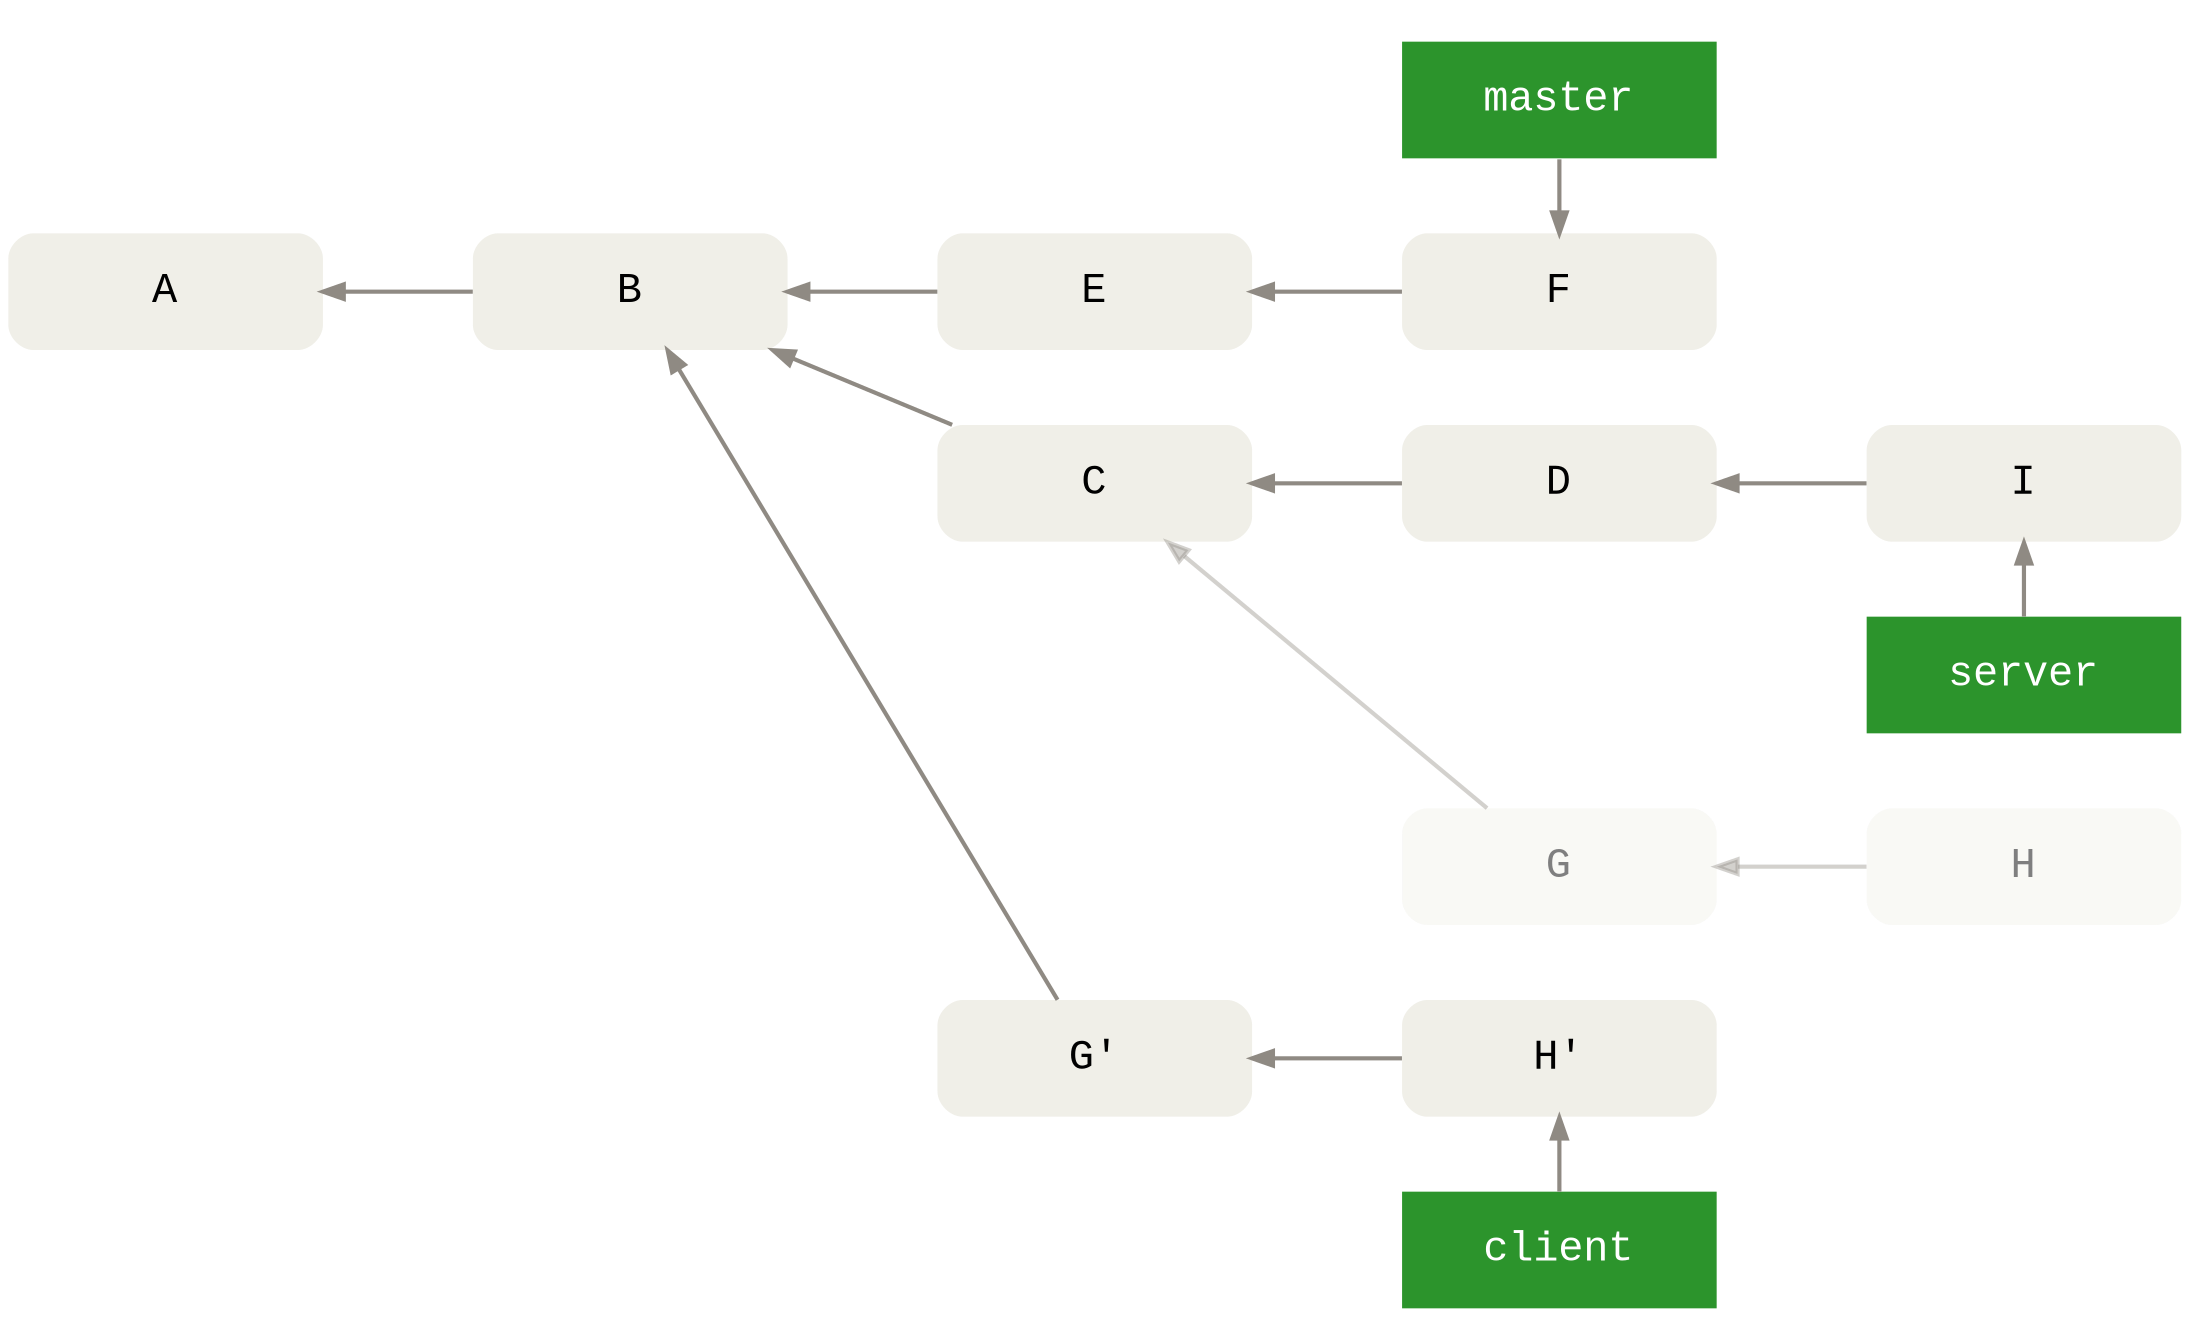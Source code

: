 digraph Git {
  bgcolor="transparent"

  rankdir=LR
  ranksep=1
  nodesep=.5

  edge [color="#8f8a83"
        penwidth=2
        dir="back"]
  node [shape=box
        fontname="Menlo, Monaco, Consolas, Lucida Console, Courier New, monospace"
        fontsize=20
        margin=".2,.23"
        width=2.1
        penwidth=0]

  node [style="rounded,filled"
        fillcolor="#f0efe8"]
  node [group=master]
  A -> B -> E -> F
  node [group=server]
  B -> C -> D -> I
  node [group=client_new]
  Gr [label="G'"]
  Hr [label="H'"]
  B -> Gr -> Hr

  node [style="filled"
        fontcolor="#ffffff"
        fillcolor="#2c942c"]

  subgraph cluster_master {
    color=invis
    {
      rank=same
      F -> master
    }
  }

  {
    rank=same
    I -> server
  }

  {
    rank=same
    Hr -> client
  }

  node [style="rounded,filled"
        group=client
        fillcolor="#f0efe864"
        fontcolor="#7f7f7f"]
  edge [color="#8f8a8364"]
  C -> G -> H
}
